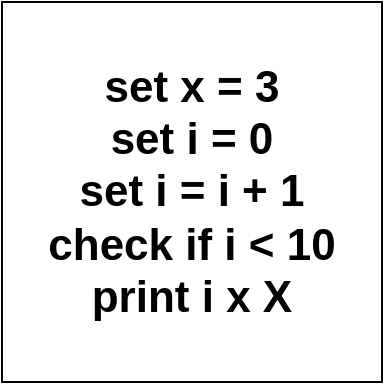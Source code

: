 <mxfile version="22.0.5" type="github">
  <diagram name="Page-1" id="ZVQmA9r2FBjZppZ2PGTq">
    <mxGraphModel dx="1426" dy="759" grid="1" gridSize="10" guides="1" tooltips="1" connect="1" arrows="1" fold="1" page="1" pageScale="1" pageWidth="850" pageHeight="1100" math="0" shadow="0">
      <root>
        <mxCell id="0" />
        <mxCell id="1" parent="0" />
        <mxCell id="LpGtn_YL_ZW-nLMUOuTh-9" value="&lt;b style=&quot;font-size: 22px;&quot;&gt;set x = 3&lt;br&gt;set i = 0&lt;br&gt;set i = i + 1&lt;br&gt;check if i &amp;lt; 10&lt;br&gt;print i x X&lt;/b&gt;" style="whiteSpace=wrap;html=1;aspect=fixed;" vertex="1" parent="1">
          <mxGeometry x="90" y="90" width="190" height="190" as="geometry" />
        </mxCell>
      </root>
    </mxGraphModel>
  </diagram>
</mxfile>
